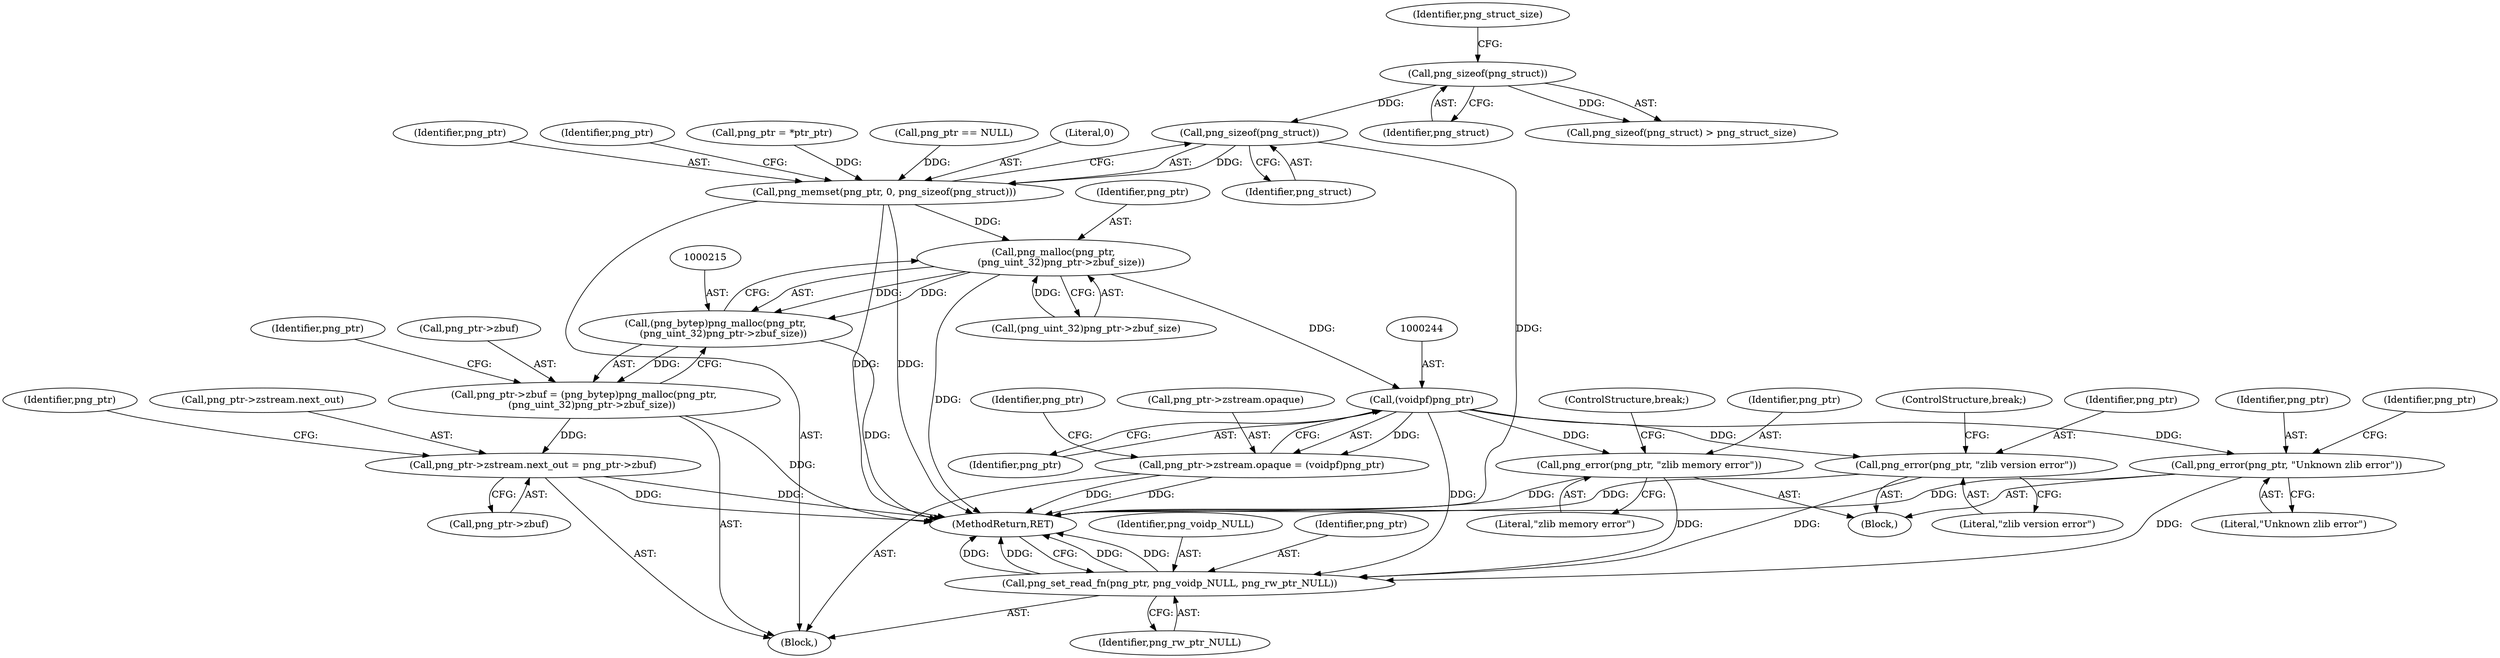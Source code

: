 digraph "0_Chrome_7f3d85b096f66870a15b37c2f40b219b2e292693_7@API" {
"1000179" [label="(Call,png_sizeof(png_struct))"];
"1000159" [label="(Call,png_sizeof(png_struct))"];
"1000176" [label="(Call,png_memset(png_ptr, 0, png_sizeof(png_struct)))"];
"1000216" [label="(Call,png_malloc(png_ptr,\n     (png_uint_32)png_ptr->zbuf_size))"];
"1000214" [label="(Call,(png_bytep)png_malloc(png_ptr,\n     (png_uint_32)png_ptr->zbuf_size))"];
"1000210" [label="(Call,png_ptr->zbuf = (png_bytep)png_malloc(png_ptr,\n     (png_uint_32)png_ptr->zbuf_size))"];
"1000269" [label="(Call,png_ptr->zstream.next_out = png_ptr->zbuf)"];
"1000243" [label="(Call,(voidpf)png_ptr)"];
"1000237" [label="(Call,png_ptr->zstream.opaque = (voidpf)png_ptr)"];
"1000256" [label="(Call,png_error(png_ptr, \"zlib memory error\"))"];
"1000289" [label="(Call,png_set_read_fn(png_ptr, png_voidp_NULL, png_rw_ptr_NULL))"];
"1000261" [label="(Call,png_error(png_ptr, \"zlib version error\"))"];
"1000266" [label="(Call,png_error(png_ptr, \"Unknown zlib error\"))"];
"1000159" [label="(Call,png_sizeof(png_struct))"];
"1000177" [label="(Identifier,png_ptr)"];
"1000262" [label="(Identifier,png_ptr)"];
"1000111" [label="(Block,)"];
"1000183" [label="(Identifier,png_ptr)"];
"1000176" [label="(Call,png_memset(png_ptr, 0, png_sizeof(png_struct)))"];
"1000261" [label="(Call,png_error(png_ptr, \"zlib version error\"))"];
"1000257" [label="(Identifier,png_ptr)"];
"1000263" [label="(Literal,\"zlib version error\")"];
"1000267" [label="(Identifier,png_ptr)"];
"1000245" [label="(Identifier,png_ptr)"];
"1000291" [label="(Identifier,png_voidp_NULL)"];
"1000237" [label="(Call,png_ptr->zstream.opaque = (voidpf)png_ptr)"];
"1000226" [label="(Identifier,png_ptr)"];
"1000216" [label="(Call,png_malloc(png_ptr,\n     (png_uint_32)png_ptr->zbuf_size))"];
"1000210" [label="(Call,png_ptr->zbuf = (png_bytep)png_malloc(png_ptr,\n     (png_uint_32)png_ptr->zbuf_size))"];
"1000252" [label="(Block,)"];
"1000256" [label="(Call,png_error(png_ptr, \"zlib memory error\"))"];
"1000217" [label="(Identifier,png_ptr)"];
"1000160" [label="(Identifier,png_struct)"];
"1000172" [label="(Call,png_ptr = *ptr_ptr)"];
"1000270" [label="(Call,png_ptr->zstream.next_out)"];
"1000218" [label="(Call,(png_uint_32)png_ptr->zbuf_size)"];
"1000179" [label="(Call,png_sizeof(png_struct))"];
"1000268" [label="(Literal,\"Unknown zlib error\")"];
"1000250" [label="(Identifier,png_ptr)"];
"1000158" [label="(Call,png_sizeof(png_struct) > png_struct_size)"];
"1000264" [label="(ControlStructure,break;)"];
"1000275" [label="(Call,png_ptr->zbuf)"];
"1000161" [label="(Identifier,png_struct_size)"];
"1000293" [label="(MethodReturn,RET)"];
"1000281" [label="(Identifier,png_ptr)"];
"1000238" [label="(Call,png_ptr->zstream.opaque)"];
"1000214" [label="(Call,(png_bytep)png_malloc(png_ptr,\n     (png_uint_32)png_ptr->zbuf_size))"];
"1000289" [label="(Call,png_set_read_fn(png_ptr, png_voidp_NULL, png_rw_ptr_NULL))"];
"1000180" [label="(Identifier,png_struct)"];
"1000266" [label="(Call,png_error(png_ptr, \"Unknown zlib error\"))"];
"1000269" [label="(Call,png_ptr->zstream.next_out = png_ptr->zbuf)"];
"1000258" [label="(Literal,\"zlib memory error\")"];
"1000211" [label="(Call,png_ptr->zbuf)"];
"1000123" [label="(Call,png_ptr == NULL)"];
"1000178" [label="(Literal,0)"];
"1000243" [label="(Call,(voidpf)png_ptr)"];
"1000272" [label="(Identifier,png_ptr)"];
"1000290" [label="(Identifier,png_ptr)"];
"1000292" [label="(Identifier,png_rw_ptr_NULL)"];
"1000259" [label="(ControlStructure,break;)"];
"1000179" -> "1000176"  [label="AST: "];
"1000179" -> "1000180"  [label="CFG: "];
"1000180" -> "1000179"  [label="AST: "];
"1000176" -> "1000179"  [label="CFG: "];
"1000179" -> "1000293"  [label="DDG: "];
"1000179" -> "1000176"  [label="DDG: "];
"1000159" -> "1000179"  [label="DDG: "];
"1000159" -> "1000158"  [label="AST: "];
"1000159" -> "1000160"  [label="CFG: "];
"1000160" -> "1000159"  [label="AST: "];
"1000161" -> "1000159"  [label="CFG: "];
"1000159" -> "1000158"  [label="DDG: "];
"1000176" -> "1000111"  [label="AST: "];
"1000177" -> "1000176"  [label="AST: "];
"1000178" -> "1000176"  [label="AST: "];
"1000183" -> "1000176"  [label="CFG: "];
"1000176" -> "1000293"  [label="DDG: "];
"1000176" -> "1000293"  [label="DDG: "];
"1000172" -> "1000176"  [label="DDG: "];
"1000123" -> "1000176"  [label="DDG: "];
"1000176" -> "1000216"  [label="DDG: "];
"1000216" -> "1000214"  [label="AST: "];
"1000216" -> "1000218"  [label="CFG: "];
"1000217" -> "1000216"  [label="AST: "];
"1000218" -> "1000216"  [label="AST: "];
"1000214" -> "1000216"  [label="CFG: "];
"1000216" -> "1000293"  [label="DDG: "];
"1000216" -> "1000214"  [label="DDG: "];
"1000216" -> "1000214"  [label="DDG: "];
"1000218" -> "1000216"  [label="DDG: "];
"1000216" -> "1000243"  [label="DDG: "];
"1000214" -> "1000210"  [label="AST: "];
"1000215" -> "1000214"  [label="AST: "];
"1000210" -> "1000214"  [label="CFG: "];
"1000214" -> "1000293"  [label="DDG: "];
"1000214" -> "1000210"  [label="DDG: "];
"1000210" -> "1000111"  [label="AST: "];
"1000211" -> "1000210"  [label="AST: "];
"1000226" -> "1000210"  [label="CFG: "];
"1000210" -> "1000293"  [label="DDG: "];
"1000210" -> "1000269"  [label="DDG: "];
"1000269" -> "1000111"  [label="AST: "];
"1000269" -> "1000275"  [label="CFG: "];
"1000270" -> "1000269"  [label="AST: "];
"1000275" -> "1000269"  [label="AST: "];
"1000281" -> "1000269"  [label="CFG: "];
"1000269" -> "1000293"  [label="DDG: "];
"1000269" -> "1000293"  [label="DDG: "];
"1000243" -> "1000237"  [label="AST: "];
"1000243" -> "1000245"  [label="CFG: "];
"1000244" -> "1000243"  [label="AST: "];
"1000245" -> "1000243"  [label="AST: "];
"1000237" -> "1000243"  [label="CFG: "];
"1000243" -> "1000237"  [label="DDG: "];
"1000243" -> "1000256"  [label="DDG: "];
"1000243" -> "1000261"  [label="DDG: "];
"1000243" -> "1000266"  [label="DDG: "];
"1000243" -> "1000289"  [label="DDG: "];
"1000237" -> "1000111"  [label="AST: "];
"1000238" -> "1000237"  [label="AST: "];
"1000250" -> "1000237"  [label="CFG: "];
"1000237" -> "1000293"  [label="DDG: "];
"1000237" -> "1000293"  [label="DDG: "];
"1000256" -> "1000252"  [label="AST: "];
"1000256" -> "1000258"  [label="CFG: "];
"1000257" -> "1000256"  [label="AST: "];
"1000258" -> "1000256"  [label="AST: "];
"1000259" -> "1000256"  [label="CFG: "];
"1000256" -> "1000293"  [label="DDG: "];
"1000256" -> "1000289"  [label="DDG: "];
"1000289" -> "1000111"  [label="AST: "];
"1000289" -> "1000292"  [label="CFG: "];
"1000290" -> "1000289"  [label="AST: "];
"1000291" -> "1000289"  [label="AST: "];
"1000292" -> "1000289"  [label="AST: "];
"1000293" -> "1000289"  [label="CFG: "];
"1000289" -> "1000293"  [label="DDG: "];
"1000289" -> "1000293"  [label="DDG: "];
"1000289" -> "1000293"  [label="DDG: "];
"1000289" -> "1000293"  [label="DDG: "];
"1000266" -> "1000289"  [label="DDG: "];
"1000261" -> "1000289"  [label="DDG: "];
"1000261" -> "1000252"  [label="AST: "];
"1000261" -> "1000263"  [label="CFG: "];
"1000262" -> "1000261"  [label="AST: "];
"1000263" -> "1000261"  [label="AST: "];
"1000264" -> "1000261"  [label="CFG: "];
"1000261" -> "1000293"  [label="DDG: "];
"1000266" -> "1000252"  [label="AST: "];
"1000266" -> "1000268"  [label="CFG: "];
"1000267" -> "1000266"  [label="AST: "];
"1000268" -> "1000266"  [label="AST: "];
"1000272" -> "1000266"  [label="CFG: "];
"1000266" -> "1000293"  [label="DDG: "];
}
